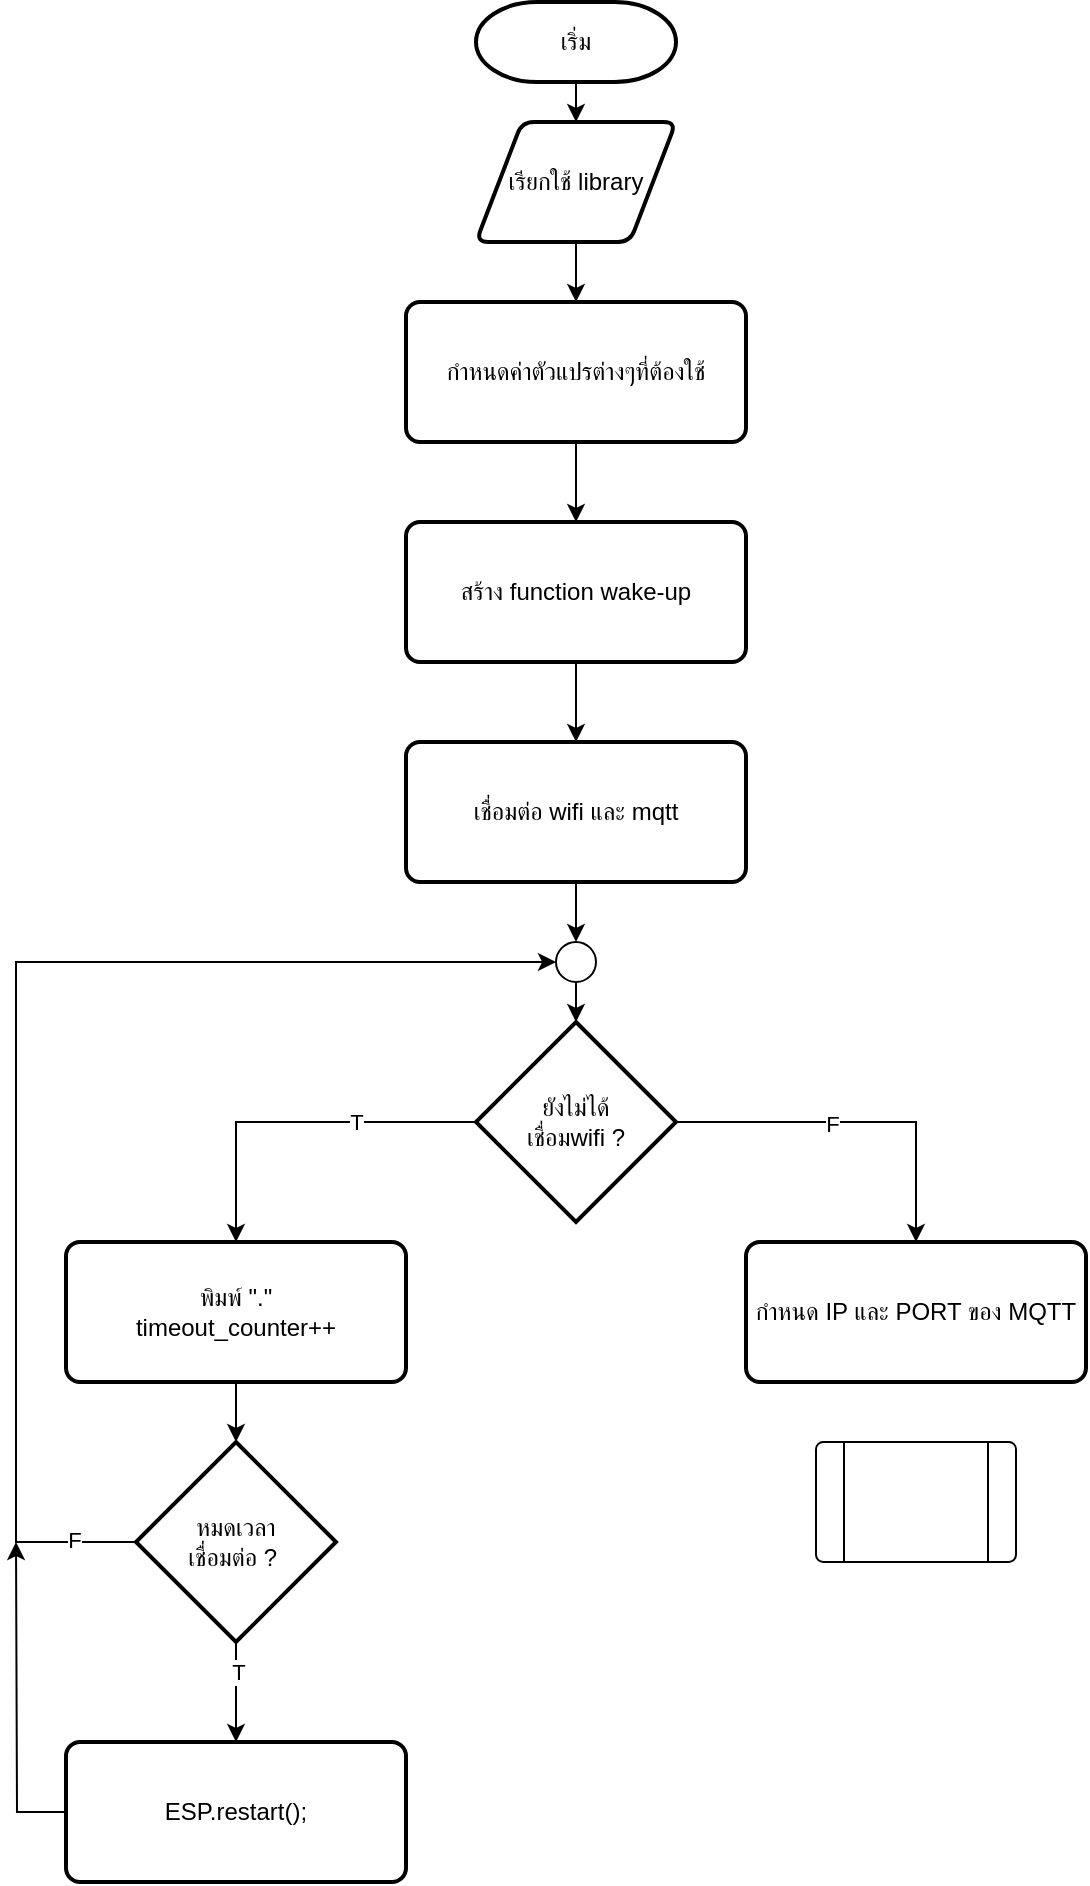 <mxfile version="22.0.6" type="github">
  <diagram id="C5RBs43oDa-KdzZeNtuy" name="Page-1">
    <mxGraphModel dx="808" dy="618" grid="1" gridSize="10" guides="1" tooltips="1" connect="1" arrows="1" fold="1" page="1" pageScale="1" pageWidth="827" pageHeight="1169" math="0" shadow="0">
      <root>
        <mxCell id="WIyWlLk6GJQsqaUBKTNV-0" />
        <mxCell id="WIyWlLk6GJQsqaUBKTNV-1" parent="WIyWlLk6GJQsqaUBKTNV-0" />
        <mxCell id="FAzehwiRH1MLIlhiyja--5" value="" style="edgeStyle=orthogonalEdgeStyle;rounded=0;orthogonalLoop=1;jettySize=auto;html=1;" edge="1" parent="WIyWlLk6GJQsqaUBKTNV-1" source="FAzehwiRH1MLIlhiyja--0" target="FAzehwiRH1MLIlhiyja--1">
          <mxGeometry relative="1" as="geometry" />
        </mxCell>
        <mxCell id="FAzehwiRH1MLIlhiyja--0" value="เริ่ม" style="strokeWidth=2;html=1;shape=mxgraph.flowchart.terminator;whiteSpace=wrap;" vertex="1" parent="WIyWlLk6GJQsqaUBKTNV-1">
          <mxGeometry x="350" y="40" width="100" height="40" as="geometry" />
        </mxCell>
        <mxCell id="FAzehwiRH1MLIlhiyja--6" value="" style="edgeStyle=orthogonalEdgeStyle;rounded=0;orthogonalLoop=1;jettySize=auto;html=1;" edge="1" parent="WIyWlLk6GJQsqaUBKTNV-1" source="FAzehwiRH1MLIlhiyja--1" target="FAzehwiRH1MLIlhiyja--2">
          <mxGeometry relative="1" as="geometry" />
        </mxCell>
        <mxCell id="FAzehwiRH1MLIlhiyja--1" value="เรียกใช้&amp;nbsp;library" style="shape=parallelogram;html=1;strokeWidth=2;perimeter=parallelogramPerimeter;whiteSpace=wrap;rounded=1;arcSize=12;size=0.23;" vertex="1" parent="WIyWlLk6GJQsqaUBKTNV-1">
          <mxGeometry x="350" y="100" width="100" height="60" as="geometry" />
        </mxCell>
        <mxCell id="FAzehwiRH1MLIlhiyja--8" value="" style="edgeStyle=orthogonalEdgeStyle;rounded=0;orthogonalLoop=1;jettySize=auto;html=1;" edge="1" parent="WIyWlLk6GJQsqaUBKTNV-1" source="FAzehwiRH1MLIlhiyja--2" target="FAzehwiRH1MLIlhiyja--7">
          <mxGeometry relative="1" as="geometry" />
        </mxCell>
        <mxCell id="FAzehwiRH1MLIlhiyja--2" value="กำหนดค่าตัวแปรต่างๆที่ต้องใช้" style="rounded=1;whiteSpace=wrap;html=1;absoluteArcSize=1;arcSize=14;strokeWidth=2;" vertex="1" parent="WIyWlLk6GJQsqaUBKTNV-1">
          <mxGeometry x="315" y="190" width="170" height="70" as="geometry" />
        </mxCell>
        <mxCell id="FAzehwiRH1MLIlhiyja--14" value="" style="edgeStyle=orthogonalEdgeStyle;rounded=0;orthogonalLoop=1;jettySize=auto;html=1;" edge="1" parent="WIyWlLk6GJQsqaUBKTNV-1" source="FAzehwiRH1MLIlhiyja--7" target="FAzehwiRH1MLIlhiyja--10">
          <mxGeometry relative="1" as="geometry" />
        </mxCell>
        <mxCell id="FAzehwiRH1MLIlhiyja--7" value="สร้าง function wake-up" style="rounded=1;whiteSpace=wrap;html=1;absoluteArcSize=1;arcSize=14;strokeWidth=2;" vertex="1" parent="WIyWlLk6GJQsqaUBKTNV-1">
          <mxGeometry x="315" y="300" width="170" height="70" as="geometry" />
        </mxCell>
        <mxCell id="FAzehwiRH1MLIlhiyja--22" value="" style="edgeStyle=orthogonalEdgeStyle;rounded=0;orthogonalLoop=1;jettySize=auto;html=1;" edge="1" parent="WIyWlLk6GJQsqaUBKTNV-1" source="FAzehwiRH1MLIlhiyja--10" target="FAzehwiRH1MLIlhiyja--21">
          <mxGeometry relative="1" as="geometry" />
        </mxCell>
        <mxCell id="FAzehwiRH1MLIlhiyja--10" value="เชื่อมต่อ wifi และ mqtt" style="rounded=1;whiteSpace=wrap;html=1;absoluteArcSize=1;arcSize=14;strokeWidth=2;" vertex="1" parent="WIyWlLk6GJQsqaUBKTNV-1">
          <mxGeometry x="315" y="410" width="170" height="70" as="geometry" />
        </mxCell>
        <mxCell id="FAzehwiRH1MLIlhiyja--16" style="edgeStyle=orthogonalEdgeStyle;rounded=0;orthogonalLoop=1;jettySize=auto;html=1;exitX=0;exitY=0.5;exitDx=0;exitDy=0;exitPerimeter=0;entryX=0.5;entryY=0;entryDx=0;entryDy=0;" edge="1" parent="WIyWlLk6GJQsqaUBKTNV-1" source="FAzehwiRH1MLIlhiyja--11" target="FAzehwiRH1MLIlhiyja--12">
          <mxGeometry relative="1" as="geometry" />
        </mxCell>
        <mxCell id="FAzehwiRH1MLIlhiyja--27" value="T" style="edgeLabel;html=1;align=center;verticalAlign=middle;resizable=0;points=[];" vertex="1" connectable="0" parent="FAzehwiRH1MLIlhiyja--16">
          <mxGeometry x="-0.601" y="1" relative="1" as="geometry">
            <mxPoint x="-24" y="-1" as="offset" />
          </mxGeometry>
        </mxCell>
        <mxCell id="FAzehwiRH1MLIlhiyja--31" style="edgeStyle=orthogonalEdgeStyle;rounded=0;orthogonalLoop=1;jettySize=auto;html=1;entryX=0.5;entryY=0;entryDx=0;entryDy=0;" edge="1" parent="WIyWlLk6GJQsqaUBKTNV-1" source="FAzehwiRH1MLIlhiyja--11" target="FAzehwiRH1MLIlhiyja--30">
          <mxGeometry relative="1" as="geometry" />
        </mxCell>
        <mxCell id="FAzehwiRH1MLIlhiyja--32" value="F" style="edgeLabel;html=1;align=center;verticalAlign=middle;resizable=0;points=[];" vertex="1" connectable="0" parent="FAzehwiRH1MLIlhiyja--31">
          <mxGeometry x="-0.136" y="-1" relative="1" as="geometry">
            <mxPoint as="offset" />
          </mxGeometry>
        </mxCell>
        <mxCell id="FAzehwiRH1MLIlhiyja--11" value="ยังไม่ได้&lt;br&gt;เชื่อมwifi ?" style="strokeWidth=2;html=1;shape=mxgraph.flowchart.decision;whiteSpace=wrap;" vertex="1" parent="WIyWlLk6GJQsqaUBKTNV-1">
          <mxGeometry x="350" y="550" width="100" height="100" as="geometry" />
        </mxCell>
        <mxCell id="FAzehwiRH1MLIlhiyja--19" value="" style="edgeStyle=orthogonalEdgeStyle;rounded=0;orthogonalLoop=1;jettySize=auto;html=1;" edge="1" parent="WIyWlLk6GJQsqaUBKTNV-1" source="FAzehwiRH1MLIlhiyja--12" target="FAzehwiRH1MLIlhiyja--13">
          <mxGeometry relative="1" as="geometry" />
        </mxCell>
        <mxCell id="FAzehwiRH1MLIlhiyja--12" value="พิมพ์ &quot;.&quot;&lt;br&gt;timeout_counter++" style="rounded=1;whiteSpace=wrap;html=1;absoluteArcSize=1;arcSize=14;strokeWidth=2;" vertex="1" parent="WIyWlLk6GJQsqaUBKTNV-1">
          <mxGeometry x="145" y="660" width="170" height="70" as="geometry" />
        </mxCell>
        <mxCell id="FAzehwiRH1MLIlhiyja--18" value="" style="edgeStyle=orthogonalEdgeStyle;rounded=0;orthogonalLoop=1;jettySize=auto;html=1;" edge="1" parent="WIyWlLk6GJQsqaUBKTNV-1" source="FAzehwiRH1MLIlhiyja--13" target="FAzehwiRH1MLIlhiyja--17">
          <mxGeometry relative="1" as="geometry" />
        </mxCell>
        <mxCell id="FAzehwiRH1MLIlhiyja--24" value="T" style="edgeLabel;html=1;align=center;verticalAlign=middle;resizable=0;points=[];" vertex="1" connectable="0" parent="FAzehwiRH1MLIlhiyja--18">
          <mxGeometry x="-0.393" y="1" relative="1" as="geometry">
            <mxPoint as="offset" />
          </mxGeometry>
        </mxCell>
        <mxCell id="FAzehwiRH1MLIlhiyja--20" style="edgeStyle=orthogonalEdgeStyle;rounded=0;orthogonalLoop=1;jettySize=auto;html=1;entryX=0;entryY=0.5;entryDx=0;entryDy=0;entryPerimeter=0;exitX=0;exitY=0.5;exitDx=0;exitDy=0;exitPerimeter=0;" edge="1" parent="WIyWlLk6GJQsqaUBKTNV-1" source="FAzehwiRH1MLIlhiyja--13" target="FAzehwiRH1MLIlhiyja--21">
          <mxGeometry relative="1" as="geometry">
            <mxPoint x="320" y="540" as="targetPoint" />
            <mxPoint x="200" y="875" as="sourcePoint" />
            <Array as="points">
              <mxPoint x="120" y="810" />
              <mxPoint x="120" y="520" />
            </Array>
          </mxGeometry>
        </mxCell>
        <mxCell id="FAzehwiRH1MLIlhiyja--25" value="F" style="edgeLabel;html=1;align=center;verticalAlign=middle;resizable=0;points=[];" vertex="1" connectable="0" parent="FAzehwiRH1MLIlhiyja--20">
          <mxGeometry x="-0.899" y="-1" relative="1" as="geometry">
            <mxPoint as="offset" />
          </mxGeometry>
        </mxCell>
        <mxCell id="FAzehwiRH1MLIlhiyja--13" value="หมดเวลา&lt;br&gt;เชื่อมต่อ ?&amp;nbsp;" style="strokeWidth=2;html=1;shape=mxgraph.flowchart.decision;whiteSpace=wrap;" vertex="1" parent="WIyWlLk6GJQsqaUBKTNV-1">
          <mxGeometry x="180" y="760" width="100" height="100" as="geometry" />
        </mxCell>
        <mxCell id="FAzehwiRH1MLIlhiyja--33" style="edgeStyle=orthogonalEdgeStyle;rounded=0;orthogonalLoop=1;jettySize=auto;html=1;" edge="1" parent="WIyWlLk6GJQsqaUBKTNV-1" source="FAzehwiRH1MLIlhiyja--17">
          <mxGeometry relative="1" as="geometry">
            <mxPoint x="120" y="810" as="targetPoint" />
          </mxGeometry>
        </mxCell>
        <mxCell id="FAzehwiRH1MLIlhiyja--17" value="ESP.restart();" style="rounded=1;whiteSpace=wrap;html=1;absoluteArcSize=1;arcSize=14;strokeWidth=2;" vertex="1" parent="WIyWlLk6GJQsqaUBKTNV-1">
          <mxGeometry x="145" y="910" width="170" height="70" as="geometry" />
        </mxCell>
        <mxCell id="FAzehwiRH1MLIlhiyja--23" value="" style="edgeStyle=orthogonalEdgeStyle;rounded=0;orthogonalLoop=1;jettySize=auto;html=1;" edge="1" parent="WIyWlLk6GJQsqaUBKTNV-1" source="FAzehwiRH1MLIlhiyja--21" target="FAzehwiRH1MLIlhiyja--11">
          <mxGeometry relative="1" as="geometry" />
        </mxCell>
        <mxCell id="FAzehwiRH1MLIlhiyja--21" value="" style="verticalLabelPosition=bottom;verticalAlign=top;html=1;shape=mxgraph.flowchart.on-page_reference;" vertex="1" parent="WIyWlLk6GJQsqaUBKTNV-1">
          <mxGeometry x="390" y="510" width="20" height="20" as="geometry" />
        </mxCell>
        <mxCell id="FAzehwiRH1MLIlhiyja--30" value="กำหนด IP และ PORT ของ MQTT" style="rounded=1;whiteSpace=wrap;html=1;absoluteArcSize=1;arcSize=14;strokeWidth=2;" vertex="1" parent="WIyWlLk6GJQsqaUBKTNV-1">
          <mxGeometry x="485" y="660" width="170" height="70" as="geometry" />
        </mxCell>
        <mxCell id="FAzehwiRH1MLIlhiyja--34" value="" style="verticalLabelPosition=bottom;verticalAlign=top;html=1;shape=process;whiteSpace=wrap;rounded=1;size=0.14;arcSize=6;" vertex="1" parent="WIyWlLk6GJQsqaUBKTNV-1">
          <mxGeometry x="520" y="760" width="100" height="60" as="geometry" />
        </mxCell>
      </root>
    </mxGraphModel>
  </diagram>
</mxfile>
